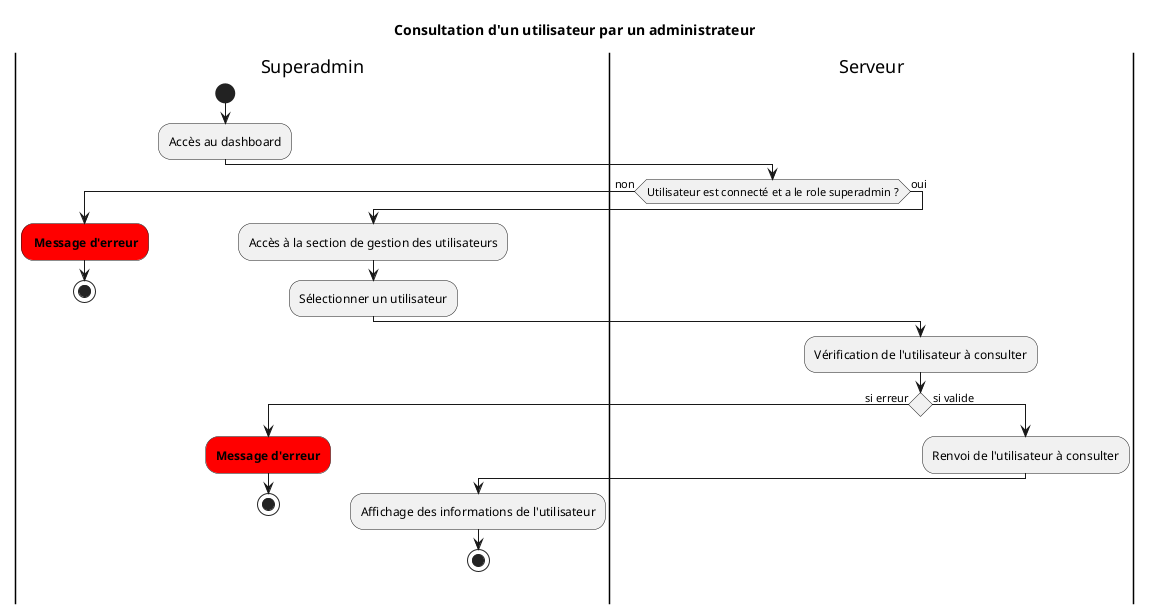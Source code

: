 @startuml SuperadminReadUser
title Consultation d'un utilisateur par un administrateur

|Superadmin|
start
:Accès au dashboard;
|Serveur|
if (Utilisateur est connecté et a le role superadmin ?) then (non)
  |Superadmin|
  #red: **Message d'erreur**;
  stop
else (oui)
  |Superadmin|
  :Accès à la section de gestion des utilisateurs;
  :Sélectionner un utilisateur;
  |Serveur|
  :Vérification de l'utilisateur à consulter;
  if () is (si erreur) then
    |Superadmin|
    #red:**Message d'erreur**;
    stop
  else (si valide)
    |Serveur|
    :Renvoi de l'utilisateur à consulter;
    |Superadmin|
    :Affichage des informations de l'utilisateur;
    stop
  endif
@enduml